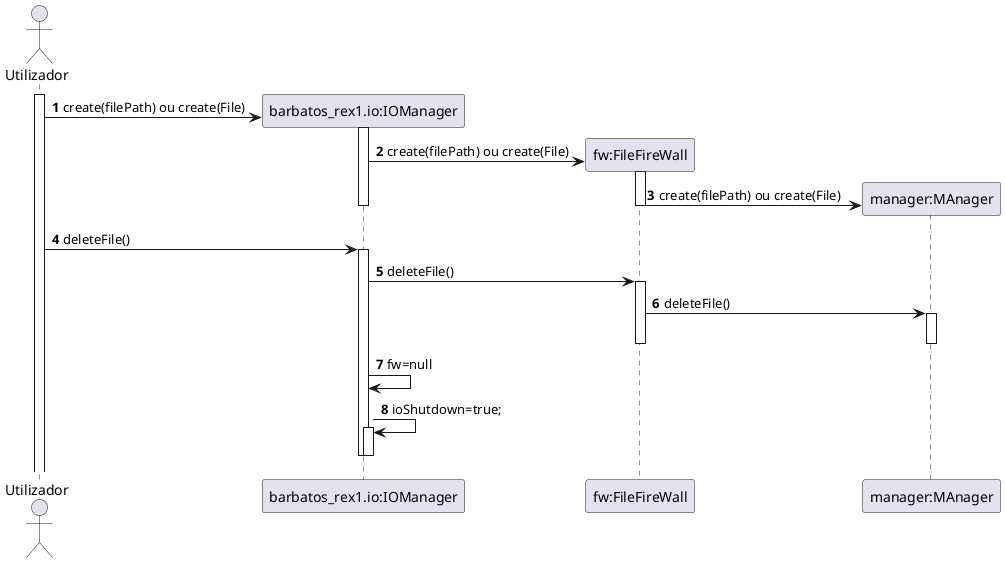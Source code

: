 @startuml

actor Utilizador as u

participant "barbatos_rex1.io:IOManager" as barbatos_rex1.io
participant "fw:FileFireWall" as fw
participant "manager:MAnager" as man

autonumber
activate u
u->barbatos_rex1.io** :create(filePath) ou create(File)
activate barbatos_rex1.io
barbatos_rex1.io->fw**:create(filePath) ou create(File)
activate fw
fw->man**:create(filePath) ou create(File)
deactivate
deactivate
u->barbatos_rex1.io: deleteFile()
activate barbatos_rex1.io
barbatos_rex1.io->fw:deleteFile()
activate fw
fw->man:deleteFile()
activate man
deactivate
deactivate
barbatos_rex1.io->barbatos_rex1.io:fw=null
barbatos_rex1.io->barbatos_rex1.io:ioShutdown=true;
activate barbatos_rex1.io
deactivate
deactivate





@enduml